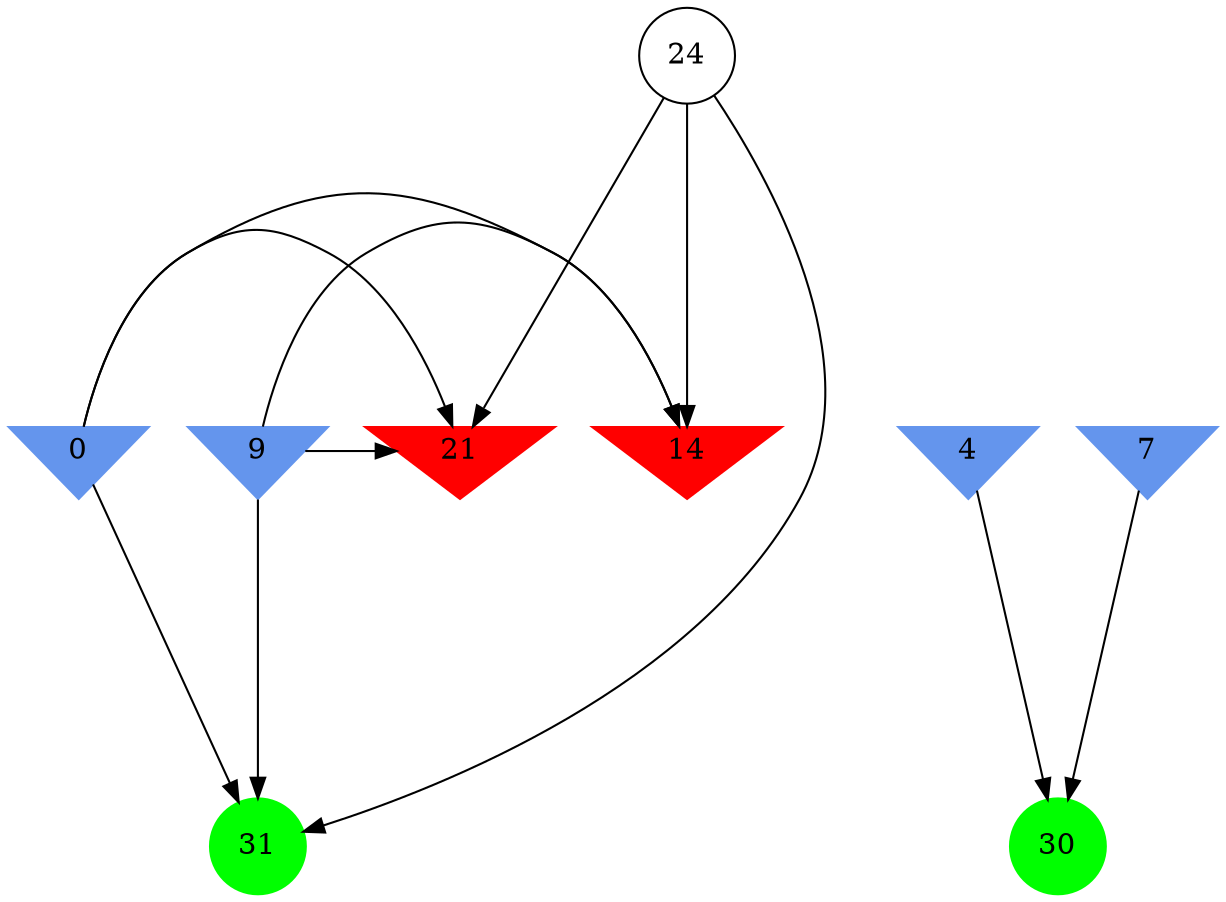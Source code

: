 digraph brain {
	ranksep=2.0;
	0 [shape=invtriangle,style=filled,color=cornflowerblue];
	4 [shape=invtriangle,style=filled,color=cornflowerblue];
	7 [shape=invtriangle,style=filled,color=cornflowerblue];
	9 [shape=invtriangle,style=filled,color=cornflowerblue];
	14 [shape=invtriangle,style=filled,color=red];
	21 [shape=invtriangle,style=filled,color=red];
	24 [shape=circle,color=black];
	30 [shape=circle,style=filled,color=green];
	31 [shape=circle,style=filled,color=green];
	7	->	30;
	4	->	30;
	24	->	31;
	24	->	14;
	24	->	21;
	0	->	31;
	0	->	14;
	0	->	21;
	9	->	31;
	9	->	14;
	9	->	21;
	{ rank=same; 0; 4; 7; 9; 14; 21; }
	{ rank=same; 24; }
	{ rank=same; 30; 31; }
}
